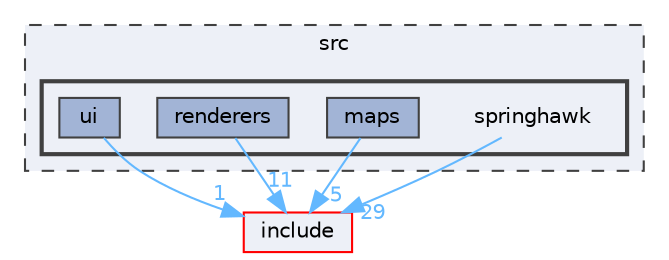 digraph "E:/Code/Skola/Su/CProg/CProg-Project/src/springhawk"
{
 // LATEX_PDF_SIZE
  bgcolor="transparent";
  edge [fontname=Helvetica,fontsize=10,labelfontname=Helvetica,labelfontsize=10];
  node [fontname=Helvetica,fontsize=10,shape=box,height=0.2,width=0.4];
  compound=true
  subgraph clusterdir_68267d1309a1af8e8297ef4c3efbcdba {
    graph [ bgcolor="#edf0f7", pencolor="grey25", label="src", fontname=Helvetica,fontsize=10 style="filled,dashed", URL="dir_68267d1309a1af8e8297ef4c3efbcdba.html",tooltip=""]
  subgraph clusterdir_3ab65a880eedb64f4bf2f395c8ae19cf {
    graph [ bgcolor="#edf0f7", pencolor="grey25", label="", fontname=Helvetica,fontsize=10 style="filled,bold", URL="dir_3ab65a880eedb64f4bf2f395c8ae19cf.html",tooltip=""]
    dir_3ab65a880eedb64f4bf2f395c8ae19cf [shape=plaintext, label="springhawk"];
  dir_8c8d12575c21090536df79482b921409 [label="maps", fillcolor="#a2b4d6", color="grey25", style="filled", URL="dir_8c8d12575c21090536df79482b921409.html",tooltip=""];
  dir_6e2adbe95b3b1474e4d00a55dfdba7db [label="renderers", fillcolor="#a2b4d6", color="grey25", style="filled", URL="dir_6e2adbe95b3b1474e4d00a55dfdba7db.html",tooltip=""];
  dir_2e55030270833702c5ffe0a41d00a8be [label="ui", fillcolor="#a2b4d6", color="grey25", style="filled", URL="dir_2e55030270833702c5ffe0a41d00a8be.html",tooltip=""];
  }
  }
  dir_d44c64559bbebec7f509842c48db8b23 [label="include", fillcolor="#edf0f7", color="red", style="filled", URL="dir_d44c64559bbebec7f509842c48db8b23.html",tooltip=""];
  dir_3ab65a880eedb64f4bf2f395c8ae19cf->dir_d44c64559bbebec7f509842c48db8b23 [headlabel="29", labeldistance=1.5 headhref="dir_000040_000028.html" href="dir_000040_000028.html" color="steelblue1" fontcolor="steelblue1"];
  dir_8c8d12575c21090536df79482b921409->dir_d44c64559bbebec7f509842c48db8b23 [headlabel="5", labeldistance=1.5 headhref="dir_000031_000028.html" href="dir_000031_000028.html" color="steelblue1" fontcolor="steelblue1"];
  dir_6e2adbe95b3b1474e4d00a55dfdba7db->dir_d44c64559bbebec7f509842c48db8b23 [headlabel="11", labeldistance=1.5 headhref="dir_000035_000028.html" href="dir_000035_000028.html" color="steelblue1" fontcolor="steelblue1"];
  dir_2e55030270833702c5ffe0a41d00a8be->dir_d44c64559bbebec7f509842c48db8b23 [headlabel="1", labeldistance=1.5 headhref="dir_000045_000028.html" href="dir_000045_000028.html" color="steelblue1" fontcolor="steelblue1"];
}

